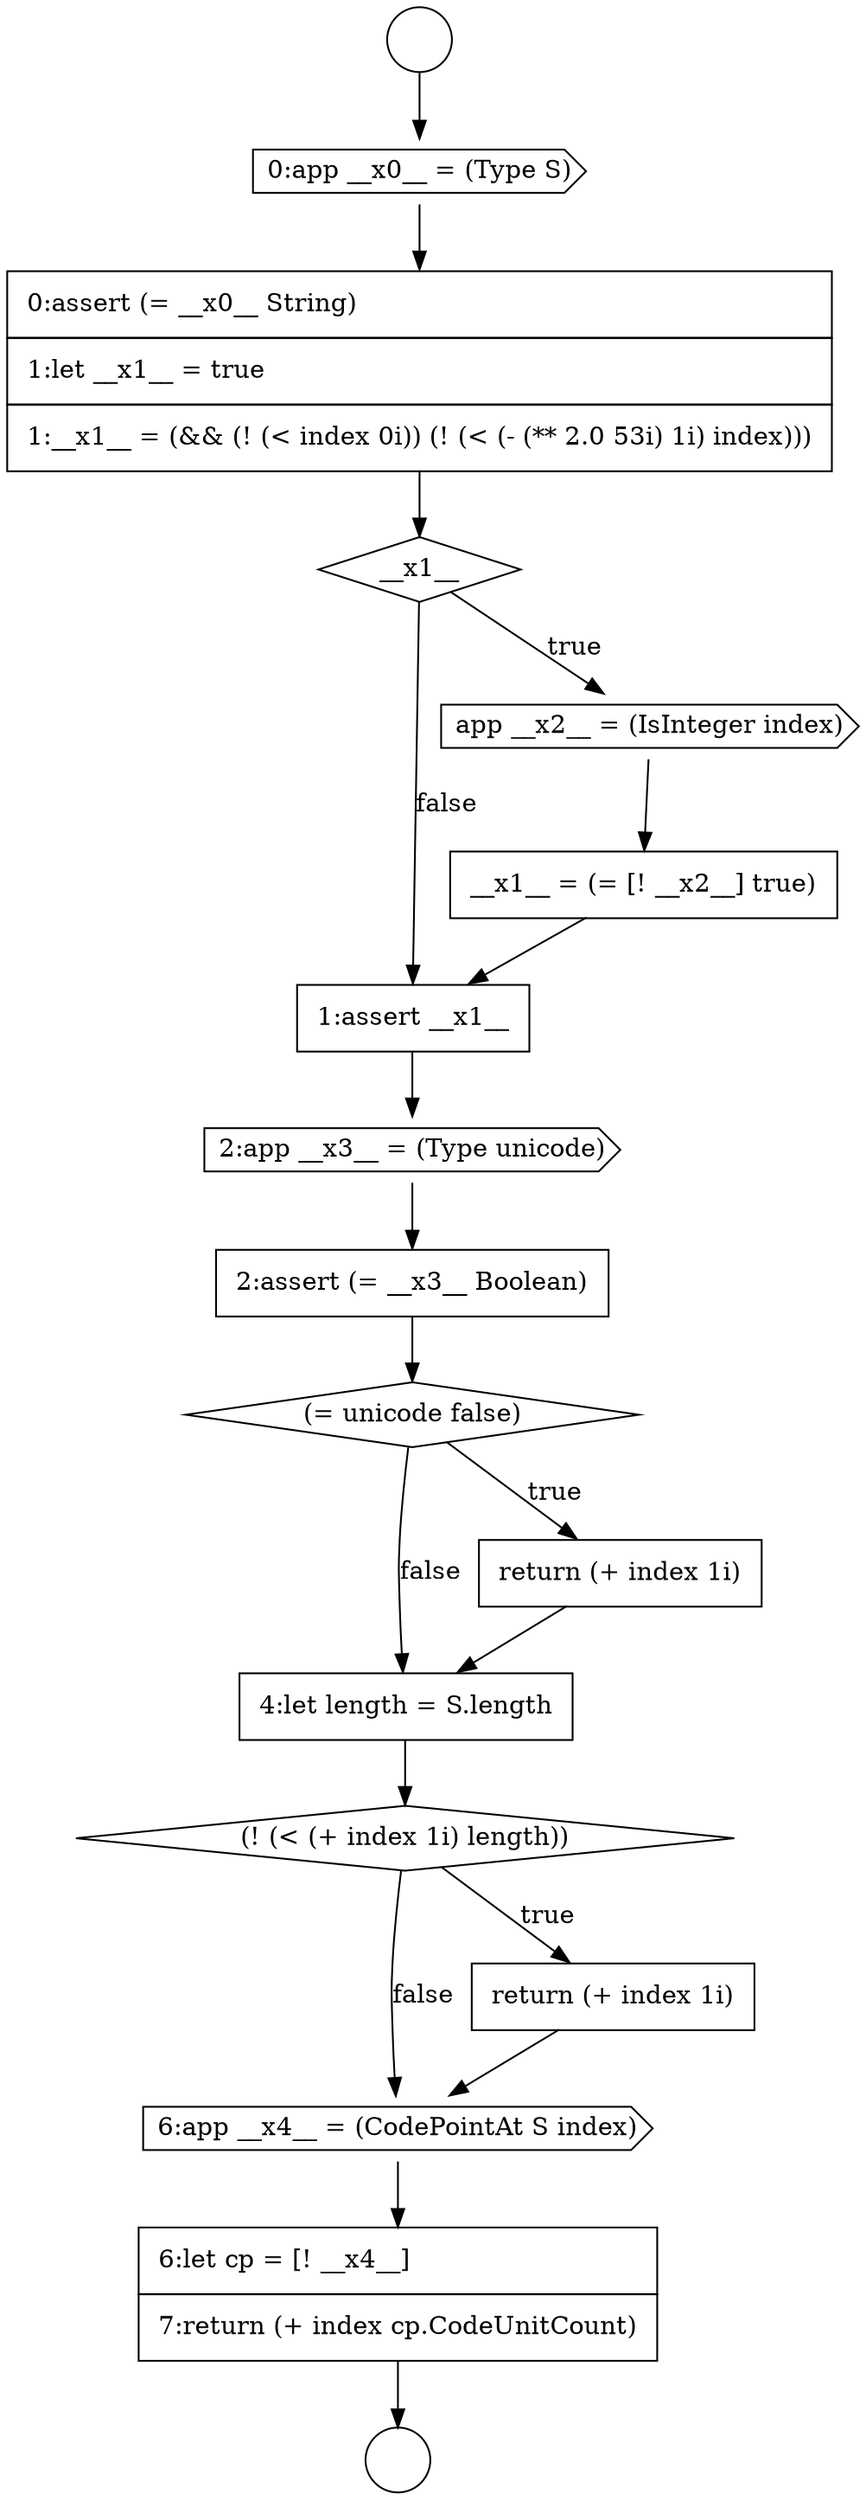 digraph {
  node14833 [shape=cds, label=<<font color="black">2:app __x3__ = (Type unicode)</font>> color="black" fillcolor="white" style=filled]
  node14829 [shape=diamond, label=<<font color="black">__x1__</font>> color="black" fillcolor="white" style=filled]
  node14837 [shape=none, margin=0, label=<<font color="black">
    <table border="0" cellborder="1" cellspacing="0" cellpadding="10">
      <tr><td align="left">4:let length = S.length</td></tr>
    </table>
  </font>> color="black" fillcolor="white" style=filled]
  node14836 [shape=none, margin=0, label=<<font color="black">
    <table border="0" cellborder="1" cellspacing="0" cellpadding="10">
      <tr><td align="left">return (+ index 1i)</td></tr>
    </table>
  </font>> color="black" fillcolor="white" style=filled]
  node14840 [shape=cds, label=<<font color="black">6:app __x4__ = (CodePointAt S index)</font>> color="black" fillcolor="white" style=filled]
  node14841 [shape=none, margin=0, label=<<font color="black">
    <table border="0" cellborder="1" cellspacing="0" cellpadding="10">
      <tr><td align="left">6:let cp = [! __x4__]</td></tr>
      <tr><td align="left">7:return (+ index cp.CodeUnitCount)</td></tr>
    </table>
  </font>> color="black" fillcolor="white" style=filled]
  node14826 [shape=circle label=" " color="black" fillcolor="white" style=filled]
  node14831 [shape=none, margin=0, label=<<font color="black">
    <table border="0" cellborder="1" cellspacing="0" cellpadding="10">
      <tr><td align="left">__x1__ = (= [! __x2__] true)</td></tr>
    </table>
  </font>> color="black" fillcolor="white" style=filled]
  node14835 [shape=diamond, label=<<font color="black">(= unicode false)</font>> color="black" fillcolor="white" style=filled]
  node14839 [shape=none, margin=0, label=<<font color="black">
    <table border="0" cellborder="1" cellspacing="0" cellpadding="10">
      <tr><td align="left">return (+ index 1i)</td></tr>
    </table>
  </font>> color="black" fillcolor="white" style=filled]
  node14827 [shape=cds, label=<<font color="black">0:app __x0__ = (Type S)</font>> color="black" fillcolor="white" style=filled]
  node14832 [shape=none, margin=0, label=<<font color="black">
    <table border="0" cellborder="1" cellspacing="0" cellpadding="10">
      <tr><td align="left">1:assert __x1__</td></tr>
    </table>
  </font>> color="black" fillcolor="white" style=filled]
  node14838 [shape=diamond, label=<<font color="black">(! (&lt; (+ index 1i) length))</font>> color="black" fillcolor="white" style=filled]
  node14834 [shape=none, margin=0, label=<<font color="black">
    <table border="0" cellborder="1" cellspacing="0" cellpadding="10">
      <tr><td align="left">2:assert (= __x3__ Boolean)</td></tr>
    </table>
  </font>> color="black" fillcolor="white" style=filled]
  node14828 [shape=none, margin=0, label=<<font color="black">
    <table border="0" cellborder="1" cellspacing="0" cellpadding="10">
      <tr><td align="left">0:assert (= __x0__ String)</td></tr>
      <tr><td align="left">1:let __x1__ = true</td></tr>
      <tr><td align="left">1:__x1__ = (&amp;&amp; (! (&lt; index 0i)) (! (&lt; (- (** 2.0 53i) 1i) index)))</td></tr>
    </table>
  </font>> color="black" fillcolor="white" style=filled]
  node14825 [shape=circle label=" " color="black" fillcolor="white" style=filled]
  node14830 [shape=cds, label=<<font color="black">app __x2__ = (IsInteger index)</font>> color="black" fillcolor="white" style=filled]
  node14828 -> node14829 [ color="black"]
  node14831 -> node14832 [ color="black"]
  node14825 -> node14827 [ color="black"]
  node14834 -> node14835 [ color="black"]
  node14838 -> node14839 [label=<<font color="black">true</font>> color="black"]
  node14838 -> node14840 [label=<<font color="black">false</font>> color="black"]
  node14837 -> node14838 [ color="black"]
  node14841 -> node14826 [ color="black"]
  node14835 -> node14836 [label=<<font color="black">true</font>> color="black"]
  node14835 -> node14837 [label=<<font color="black">false</font>> color="black"]
  node14829 -> node14830 [label=<<font color="black">true</font>> color="black"]
  node14829 -> node14832 [label=<<font color="black">false</font>> color="black"]
  node14832 -> node14833 [ color="black"]
  node14827 -> node14828 [ color="black"]
  node14840 -> node14841 [ color="black"]
  node14836 -> node14837 [ color="black"]
  node14830 -> node14831 [ color="black"]
  node14839 -> node14840 [ color="black"]
  node14833 -> node14834 [ color="black"]
}
